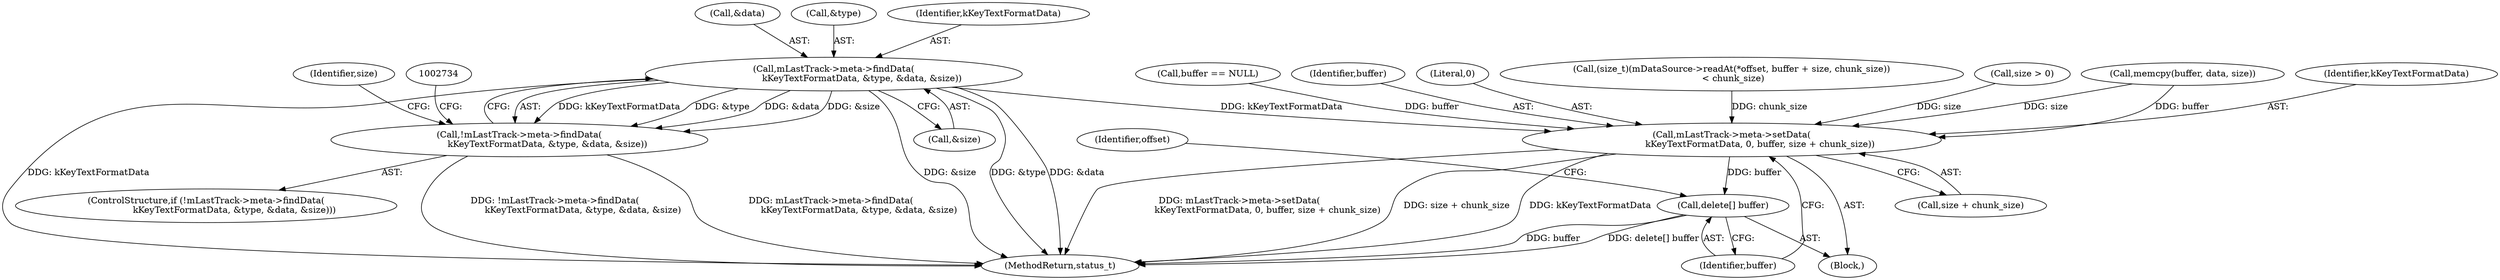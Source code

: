 digraph "0_Android_f4a88c8ed4f8186b3d6e2852993e063fc33ff231@pointer" {
"1002721" [label="(Call,mLastTrack->meta->findData(\n                    kKeyTextFormatData, &type, &data, &size))"];
"1002720" [label="(Call,!mLastTrack->meta->findData(\n                    kKeyTextFormatData, &type, &data, &size))"];
"1002780" [label="(Call,mLastTrack->meta->setData(\n                    kKeyTextFormatData, 0, buffer, size + chunk_size))"];
"1002787" [label="(Call,delete[] buffer)"];
"1002725" [label="(Call,&data)"];
"1002720" [label="(Call,!mLastTrack->meta->findData(\n                    kKeyTextFormatData, &type, &data, &size))"];
"1002780" [label="(Call,mLastTrack->meta->setData(\n                    kKeyTextFormatData, 0, buffer, size + chunk_size))"];
"1002719" [label="(ControlStructure,if (!mLastTrack->meta->findData(\n                    kKeyTextFormatData, &type, &data, &size)))"];
"1002731" [label="(Identifier,size)"];
"1002721" [label="(Call,mLastTrack->meta->findData(\n                    kKeyTextFormatData, &type, &data, &size))"];
"1002788" [label="(Identifier,buffer)"];
"1002748" [label="(Call,size > 0)"];
"1002727" [label="(Call,&size)"];
"1002787" [label="(Call,delete[] buffer)"];
"1002752" [label="(Call,memcpy(buffer, data, size))"];
"1002723" [label="(Call,&type)"];
"1002712" [label="(Block,)"];
"1002781" [label="(Identifier,kKeyTextFormatData)"];
"1002784" [label="(Call,size + chunk_size)"];
"1002741" [label="(Call,buffer == NULL)"];
"1002911" [label="(MethodReturn,status_t)"];
"1002783" [label="(Identifier,buffer)"];
"1002791" [label="(Identifier,offset)"];
"1002782" [label="(Literal,0)"];
"1002757" [label="(Call,(size_t)(mDataSource->readAt(*offset, buffer + size, chunk_size))\n < chunk_size)"];
"1002722" [label="(Identifier,kKeyTextFormatData)"];
"1002721" -> "1002720"  [label="AST: "];
"1002721" -> "1002727"  [label="CFG: "];
"1002722" -> "1002721"  [label="AST: "];
"1002723" -> "1002721"  [label="AST: "];
"1002725" -> "1002721"  [label="AST: "];
"1002727" -> "1002721"  [label="AST: "];
"1002720" -> "1002721"  [label="CFG: "];
"1002721" -> "1002911"  [label="DDG: &size"];
"1002721" -> "1002911"  [label="DDG: &type"];
"1002721" -> "1002911"  [label="DDG: &data"];
"1002721" -> "1002911"  [label="DDG: kKeyTextFormatData"];
"1002721" -> "1002720"  [label="DDG: kKeyTextFormatData"];
"1002721" -> "1002720"  [label="DDG: &type"];
"1002721" -> "1002720"  [label="DDG: &data"];
"1002721" -> "1002720"  [label="DDG: &size"];
"1002721" -> "1002780"  [label="DDG: kKeyTextFormatData"];
"1002720" -> "1002719"  [label="AST: "];
"1002731" -> "1002720"  [label="CFG: "];
"1002734" -> "1002720"  [label="CFG: "];
"1002720" -> "1002911"  [label="DDG: !mLastTrack->meta->findData(\n                    kKeyTextFormatData, &type, &data, &size)"];
"1002720" -> "1002911"  [label="DDG: mLastTrack->meta->findData(\n                    kKeyTextFormatData, &type, &data, &size)"];
"1002780" -> "1002712"  [label="AST: "];
"1002780" -> "1002784"  [label="CFG: "];
"1002781" -> "1002780"  [label="AST: "];
"1002782" -> "1002780"  [label="AST: "];
"1002783" -> "1002780"  [label="AST: "];
"1002784" -> "1002780"  [label="AST: "];
"1002788" -> "1002780"  [label="CFG: "];
"1002780" -> "1002911"  [label="DDG: mLastTrack->meta->setData(\n                    kKeyTextFormatData, 0, buffer, size + chunk_size)"];
"1002780" -> "1002911"  [label="DDG: size + chunk_size"];
"1002780" -> "1002911"  [label="DDG: kKeyTextFormatData"];
"1002741" -> "1002780"  [label="DDG: buffer"];
"1002752" -> "1002780"  [label="DDG: buffer"];
"1002752" -> "1002780"  [label="DDG: size"];
"1002748" -> "1002780"  [label="DDG: size"];
"1002757" -> "1002780"  [label="DDG: chunk_size"];
"1002780" -> "1002787"  [label="DDG: buffer"];
"1002787" -> "1002712"  [label="AST: "];
"1002787" -> "1002788"  [label="CFG: "];
"1002788" -> "1002787"  [label="AST: "];
"1002791" -> "1002787"  [label="CFG: "];
"1002787" -> "1002911"  [label="DDG: buffer"];
"1002787" -> "1002911"  [label="DDG: delete[] buffer"];
}
